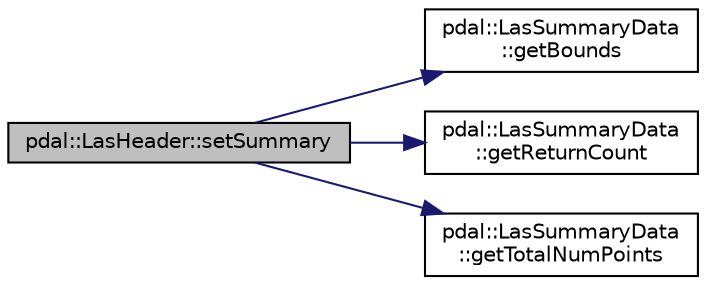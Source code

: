 digraph "pdal::LasHeader::setSummary"
{
  edge [fontname="Helvetica",fontsize="10",labelfontname="Helvetica",labelfontsize="10"];
  node [fontname="Helvetica",fontsize="10",shape=record];
  rankdir="LR";
  Node1 [label="pdal::LasHeader::setSummary",height=0.2,width=0.4,color="black", fillcolor="grey75", style="filled", fontcolor="black"];
  Node1 -> Node2 [color="midnightblue",fontsize="10",style="solid",fontname="Helvetica"];
  Node2 [label="pdal::LasSummaryData\l::getBounds",height=0.2,width=0.4,color="black", fillcolor="white", style="filled",URL="$classpdal_1_1LasSummaryData.html#ac1c776a9f687033393b2e4ae3e18a737"];
  Node1 -> Node3 [color="midnightblue",fontsize="10",style="solid",fontname="Helvetica"];
  Node3 [label="pdal::LasSummaryData\l::getReturnCount",height=0.2,width=0.4,color="black", fillcolor="white", style="filled",URL="$classpdal_1_1LasSummaryData.html#a3760498d9bb37dbaee9fcffa73f67b69"];
  Node1 -> Node4 [color="midnightblue",fontsize="10",style="solid",fontname="Helvetica"];
  Node4 [label="pdal::LasSummaryData\l::getTotalNumPoints",height=0.2,width=0.4,color="black", fillcolor="white", style="filled",URL="$classpdal_1_1LasSummaryData.html#ada3538911e23a23505004636e3e4cafe"];
}

